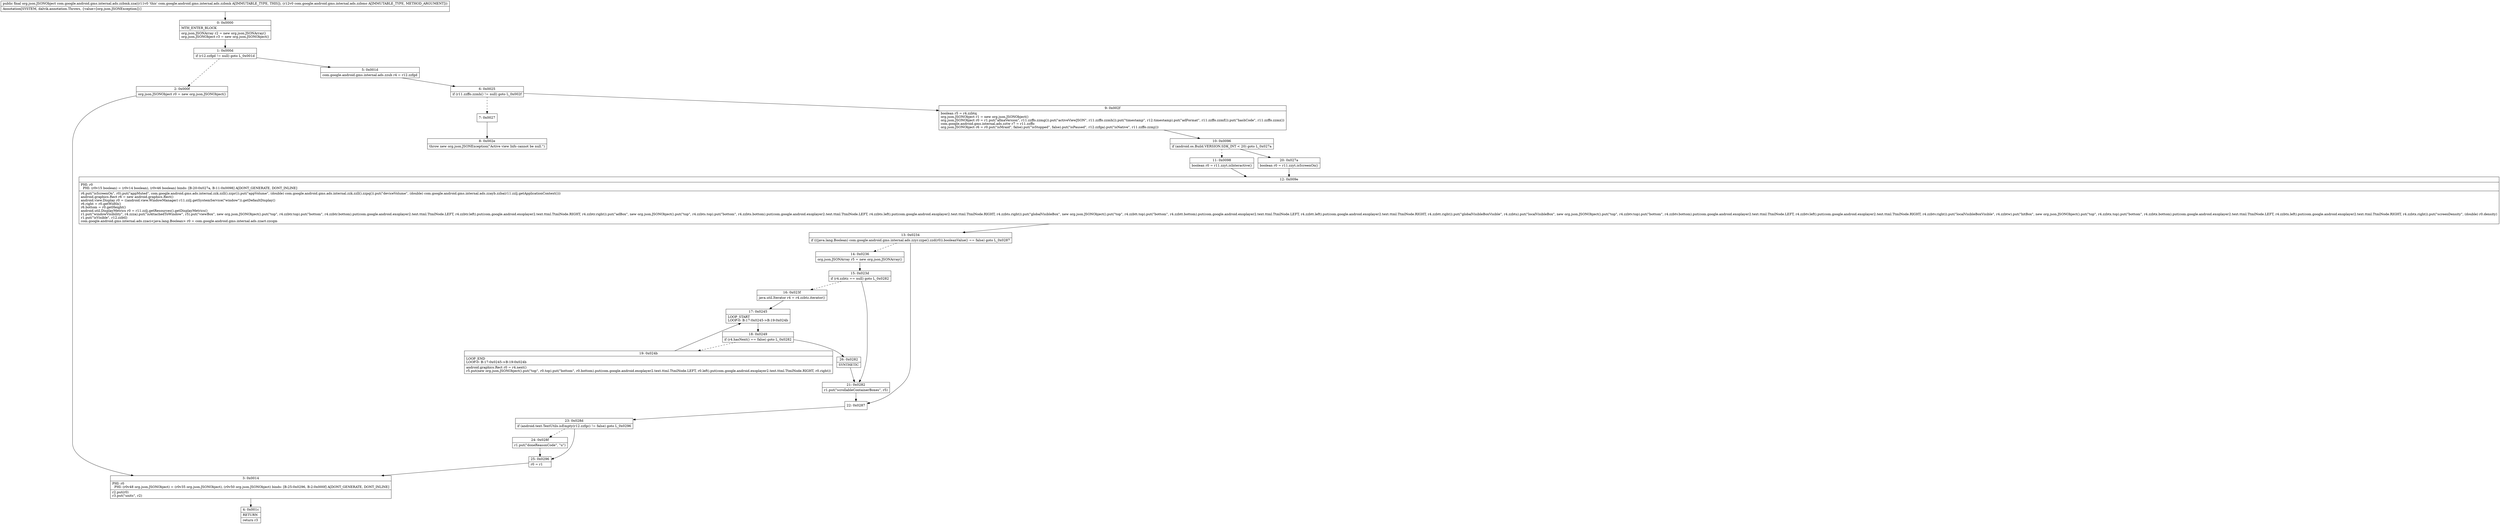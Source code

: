 digraph "CFG forcom.google.android.gms.internal.ads.zzbmk.zza(Lcom\/google\/android\/gms\/internal\/ads\/zzbmo;)Lorg\/json\/JSONObject;" {
Node_0 [shape=record,label="{0\:\ 0x0000|MTH_ENTER_BLOCK\l|org.json.JSONArray r2 = new org.json.JSONArray()\lorg.json.JSONObject r3 = new org.json.JSONObject()\l}"];
Node_1 [shape=record,label="{1\:\ 0x000d|if (r12.zzfgd != null) goto L_0x001d\l}"];
Node_2 [shape=record,label="{2\:\ 0x000f|org.json.JSONObject r0 = new org.json.JSONObject()\l}"];
Node_3 [shape=record,label="{3\:\ 0x0014|PHI: r0 \l  PHI: (r0v48 org.json.JSONObject) = (r0v35 org.json.JSONObject), (r0v50 org.json.JSONObject) binds: [B:25:0x0296, B:2:0x000f] A[DONT_GENERATE, DONT_INLINE]\l|r2.put(r0)\lr3.put(\"units\", r2)\l}"];
Node_4 [shape=record,label="{4\:\ 0x001c|RETURN\l|return r3\l}"];
Node_5 [shape=record,label="{5\:\ 0x001d|com.google.android.gms.internal.ads.zzub r4 = r12.zzfgd\l}"];
Node_6 [shape=record,label="{6\:\ 0x0025|if (r11.zzffo.zzmh() != null) goto L_0x002f\l}"];
Node_7 [shape=record,label="{7\:\ 0x0027}"];
Node_8 [shape=record,label="{8\:\ 0x002e|throw new org.json.JSONException(\"Active view Info cannot be null.\")\l}"];
Node_9 [shape=record,label="{9\:\ 0x002f|boolean r5 = r4.zzbtq\lorg.json.JSONObject r1 = new org.json.JSONObject()\lorg.json.JSONObject r0 = r1.put(\"afmaVersion\", r11.zzffo.zzmg()).put(\"activeViewJSON\", r11.zzffo.zzmh()).put(\"timestamp\", r12.timestamp).put(\"adFormat\", r11.zzffo.zzmf()).put(\"hashCode\", r11.zzffo.zzmi())\lcom.google.android.gms.internal.ads.zztw r7 = r11.zzffo\lorg.json.JSONObject r6 = r0.put(\"isMraid\", false).put(\"isStopped\", false).put(\"isPaused\", r12.zzfga).put(\"isNative\", r11.zzffo.zzmj())\l}"];
Node_10 [shape=record,label="{10\:\ 0x0096|if (android.os.Build.VERSION.SDK_INT \< 20) goto L_0x027a\l}"];
Node_11 [shape=record,label="{11\:\ 0x0098|boolean r0 = r11.zzyt.isInteractive()\l}"];
Node_12 [shape=record,label="{12\:\ 0x009e|PHI: r0 \l  PHI: (r0v15 boolean) = (r0v14 boolean), (r0v46 boolean) binds: [B:20:0x027a, B:11:0x0098] A[DONT_GENERATE, DONT_INLINE]\l|r6.put(\"isScreenOn\", r0).put(\"appMuted\", com.google.android.gms.ads.internal.zzk.zzll().zzpr()).put(\"appVolume\", (double) com.google.android.gms.ads.internal.zzk.zzll().zzpq()).put(\"deviceVolume\", (double) com.google.android.gms.internal.ads.zzayb.zzba(r11.zzlj.getApplicationContext()))\landroid.graphics.Rect r6 = new android.graphics.Rect()\landroid.view.Display r0 = ((android.view.WindowManager) r11.zzlj.getSystemService(\"window\")).getDefaultDisplay()\lr6.right = r0.getWidth()\lr6.bottom = r0.getHeight()\landroid.util.DisplayMetrics r0 = r11.zzlj.getResources().getDisplayMetrics()\lr1.put(\"windowVisibility\", r4.zzza).put(\"isAttachedToWindow\", r5).put(\"viewBox\", new org.json.JSONObject().put(\"top\", r4.zzbtr.top).put(\"bottom\", r4.zzbtr.bottom).put(com.google.android.exoplayer2.text.ttml.TtmlNode.LEFT, r4.zzbtr.left).put(com.google.android.exoplayer2.text.ttml.TtmlNode.RIGHT, r4.zzbtr.right)).put(\"adBox\", new org.json.JSONObject().put(\"top\", r4.zzbts.top).put(\"bottom\", r4.zzbts.bottom).put(com.google.android.exoplayer2.text.ttml.TtmlNode.LEFT, r4.zzbts.left).put(com.google.android.exoplayer2.text.ttml.TtmlNode.RIGHT, r4.zzbts.right)).put(\"globalVisibleBox\", new org.json.JSONObject().put(\"top\", r4.zzbtt.top).put(\"bottom\", r4.zzbtt.bottom).put(com.google.android.exoplayer2.text.ttml.TtmlNode.LEFT, r4.zzbtt.left).put(com.google.android.exoplayer2.text.ttml.TtmlNode.RIGHT, r4.zzbtt.right)).put(\"globalVisibleBoxVisible\", r4.zzbtu).put(\"localVisibleBox\", new org.json.JSONObject().put(\"top\", r4.zzbtv.top).put(\"bottom\", r4.zzbtv.bottom).put(com.google.android.exoplayer2.text.ttml.TtmlNode.LEFT, r4.zzbtv.left).put(com.google.android.exoplayer2.text.ttml.TtmlNode.RIGHT, r4.zzbtv.right)).put(\"localVisibleBoxVisible\", r4.zzbtw).put(\"hitBox\", new org.json.JSONObject().put(\"top\", r4.zzbtx.top).put(\"bottom\", r4.zzbtx.bottom).put(com.google.android.exoplayer2.text.ttml.TtmlNode.LEFT, r4.zzbtx.left).put(com.google.android.exoplayer2.text.ttml.TtmlNode.RIGHT, r4.zzbtx.right)).put(\"screenDensity\", (double) r0.density)\lr1.put(\"isVisible\", r12.zzbtl)\lcom.google.android.gms.internal.ads.zzaci\<java.lang.Boolean\> r0 = com.google.android.gms.internal.ads.zzact.zzcqm\l}"];
Node_13 [shape=record,label="{13\:\ 0x0234|if (((java.lang.Boolean) com.google.android.gms.internal.ads.zzyr.zzpe().zzd(r0)).booleanValue() == false) goto L_0x0287\l}"];
Node_14 [shape=record,label="{14\:\ 0x0236|org.json.JSONArray r5 = new org.json.JSONArray()\l}"];
Node_15 [shape=record,label="{15\:\ 0x023d|if (r4.zzbtz == null) goto L_0x0282\l}"];
Node_16 [shape=record,label="{16\:\ 0x023f|java.util.Iterator r4 = r4.zzbtz.iterator()\l}"];
Node_17 [shape=record,label="{17\:\ 0x0245|LOOP_START\lLOOP:0: B:17:0x0245\-\>B:19:0x024b\l}"];
Node_18 [shape=record,label="{18\:\ 0x0249|if (r4.hasNext() == false) goto L_0x0282\l}"];
Node_19 [shape=record,label="{19\:\ 0x024b|LOOP_END\lLOOP:0: B:17:0x0245\-\>B:19:0x024b\l|android.graphics.Rect r0 = r4.next()\lr5.put(new org.json.JSONObject().put(\"top\", r0.top).put(\"bottom\", r0.bottom).put(com.google.android.exoplayer2.text.ttml.TtmlNode.LEFT, r0.left).put(com.google.android.exoplayer2.text.ttml.TtmlNode.RIGHT, r0.right))\l}"];
Node_20 [shape=record,label="{20\:\ 0x027a|boolean r0 = r11.zzyt.isScreenOn()\l}"];
Node_21 [shape=record,label="{21\:\ 0x0282|r1.put(\"scrollableContainerBoxes\", r5)\l}"];
Node_22 [shape=record,label="{22\:\ 0x0287}"];
Node_23 [shape=record,label="{23\:\ 0x028d|if (android.text.TextUtils.isEmpty(r12.zzfgc) != false) goto L_0x0296\l}"];
Node_24 [shape=record,label="{24\:\ 0x028f|r1.put(\"doneReasonCode\", \"u\")\l}"];
Node_25 [shape=record,label="{25\:\ 0x0296|r0 = r1\l}"];
Node_26 [shape=record,label="{26\:\ 0x0282|SYNTHETIC\l}"];
MethodNode[shape=record,label="{public final org.json.JSONObject com.google.android.gms.internal.ads.zzbmk.zza((r11v0 'this' com.google.android.gms.internal.ads.zzbmk A[IMMUTABLE_TYPE, THIS]), (r12v0 com.google.android.gms.internal.ads.zzbmo A[IMMUTABLE_TYPE, METHOD_ARGUMENT]))  | Annotation[SYSTEM, dalvik.annotation.Throws, \{value=[org.json.JSONException]\}]\l}"];
MethodNode -> Node_0;
Node_0 -> Node_1;
Node_1 -> Node_2[style=dashed];
Node_1 -> Node_5;
Node_2 -> Node_3;
Node_3 -> Node_4;
Node_5 -> Node_6;
Node_6 -> Node_7[style=dashed];
Node_6 -> Node_9;
Node_7 -> Node_8;
Node_9 -> Node_10;
Node_10 -> Node_11[style=dashed];
Node_10 -> Node_20;
Node_11 -> Node_12;
Node_12 -> Node_13;
Node_13 -> Node_14[style=dashed];
Node_13 -> Node_22;
Node_14 -> Node_15;
Node_15 -> Node_16[style=dashed];
Node_15 -> Node_21;
Node_16 -> Node_17;
Node_17 -> Node_18;
Node_18 -> Node_19[style=dashed];
Node_18 -> Node_26;
Node_19 -> Node_17;
Node_20 -> Node_12;
Node_21 -> Node_22;
Node_22 -> Node_23;
Node_23 -> Node_24[style=dashed];
Node_23 -> Node_25;
Node_24 -> Node_25;
Node_25 -> Node_3;
Node_26 -> Node_21;
}

